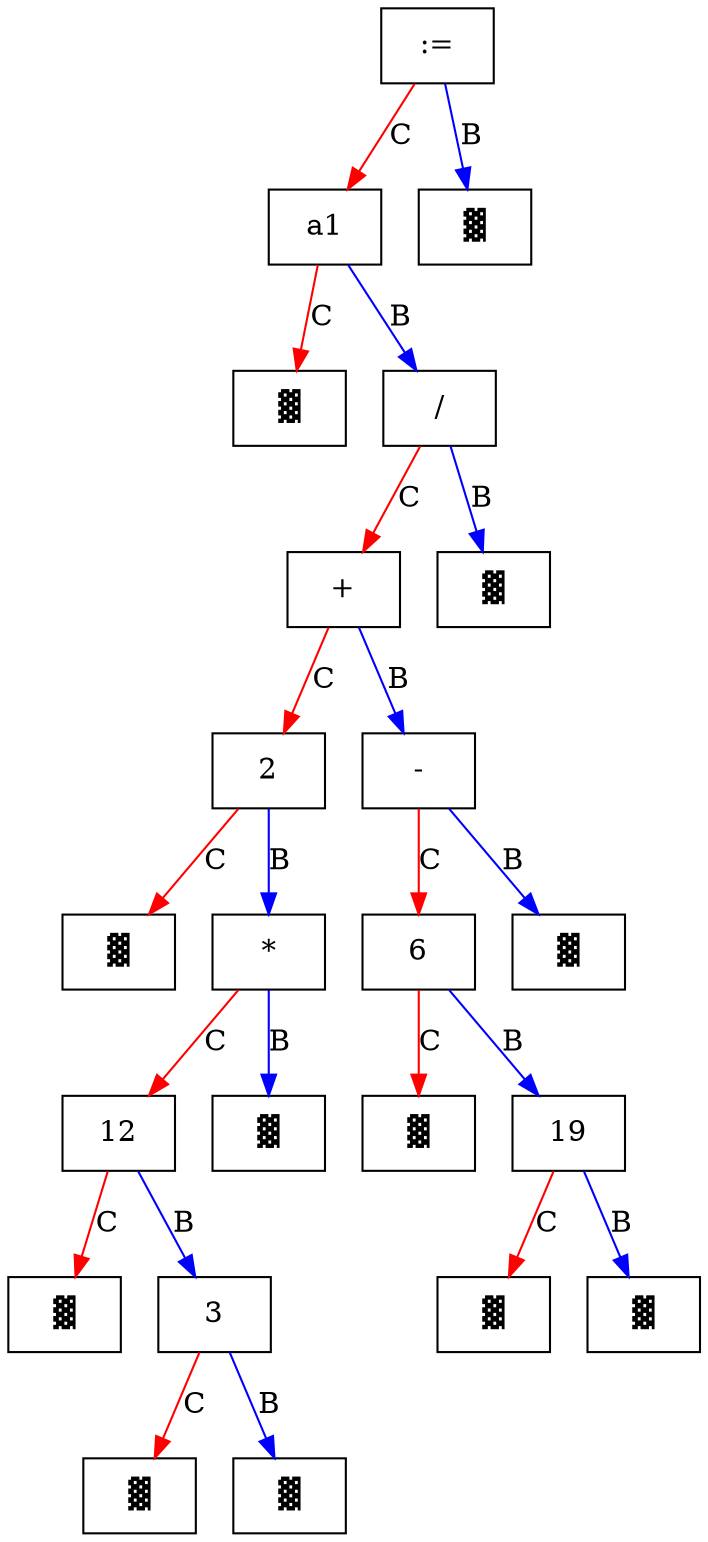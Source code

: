 digraph  {
":=" [label=":=", shape=box];
a1 [label=a1, shape=box];
":=" -> a1  [color=red, label=C];
":=" [label=":=", shape=box];
node_id_0 [label="▓", shape=box];
":=" -> node_id_0  [color=blue, label=B];
a1 [label=a1, shape=box];
node_id_1 [label="▓", shape=box];
a1 -> node_id_1  [color=red, label=C];
a1 [label=a1, shape=box];
"/" [label="/", shape=box];
a1 -> "/"  [color=blue, label=B];
"/" [label="/", shape=box];
"+" [label="+", shape=box];
"/" -> "+"  [color=red, label=C];
"/" [label="/", shape=box];
node_id_2 [label="▓", shape=box];
"/" -> node_id_2  [color=blue, label=B];
"+" [label="+", shape=box];
2 [label=2, shape=box];
"+" -> 2  [color=red, label=C];
"+" [label="+", shape=box];
"-" [label="-", shape=box];
"+" -> "-"  [color=blue, label=B];
2 [label=2, shape=box];
node_id_3 [label="▓", shape=box];
2 -> node_id_3  [color=red, label=C];
2 [label=2, shape=box];
"*" [label="*", shape=box];
2 -> "*"  [color=blue, label=B];
"-" [label="-", shape=box];
6 [label=6, shape=box];
"-" -> 6  [color=red, label=C];
"-" [label="-", shape=box];
node_id_4 [label="▓", shape=box];
"-" -> node_id_4  [color=blue, label=B];
6 [label=6, shape=box];
node_id_5 [label="▓", shape=box];
6 -> node_id_5  [color=red, label=C];
6 [label=6, shape=box];
19 [label=19, shape=box];
6 -> 19  [color=blue, label=B];
"*" [label="*", shape=box];
12 [label=12, shape=box];
"*" -> 12  [color=red, label=C];
"*" [label="*", shape=box];
node_id_6 [label="▓", shape=box];
"*" -> node_id_6  [color=blue, label=B];
12 [label=12, shape=box];
node_id_7 [label="▓", shape=box];
12 -> node_id_7  [color=red, label=C];
12 [label=12, shape=box];
3 [label=3, shape=box];
12 -> 3  [color=blue, label=B];
19 [label=19, shape=box];
node_id_8 [label="▓", shape=box];
19 -> node_id_8  [color=red, label=C];
19 [label=19, shape=box];
node_id_9 [label="▓", shape=box];
19 -> node_id_9  [color=blue, label=B];
3 [label=3, shape=box];
node_id_10 [label="▓", shape=box];
3 -> node_id_10  [color=red, label=C];
3 [label=3, shape=box];
node_id_11 [label="▓", shape=box];
3 -> node_id_11  [color=blue, label=B];
}
